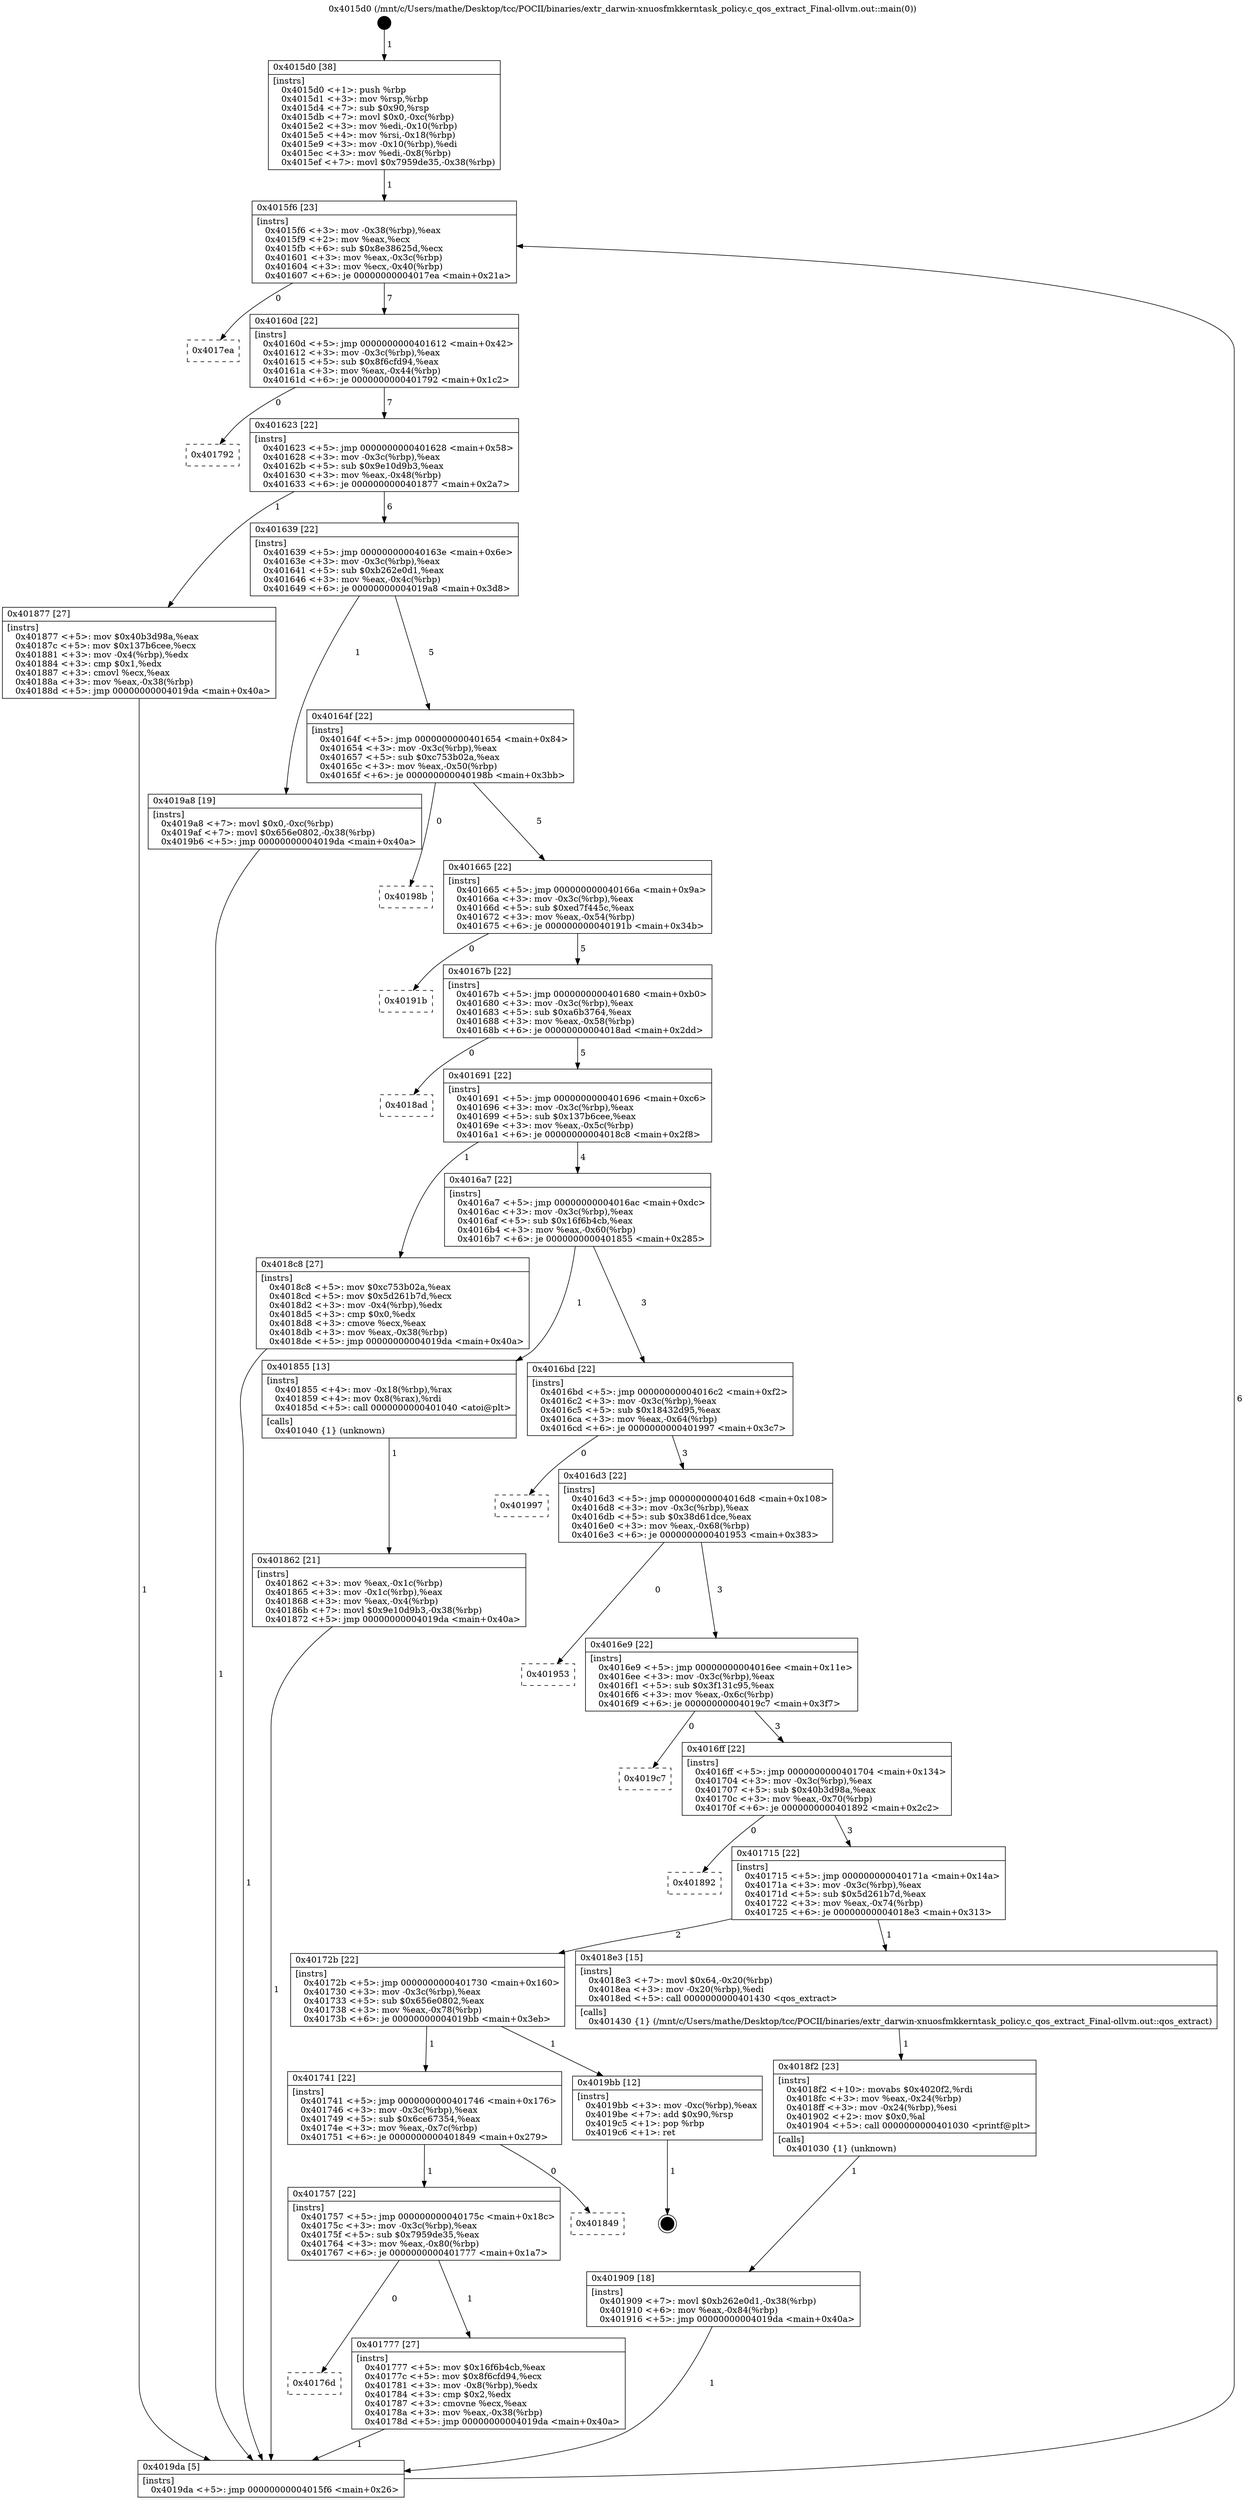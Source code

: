 digraph "0x4015d0" {
  label = "0x4015d0 (/mnt/c/Users/mathe/Desktop/tcc/POCII/binaries/extr_darwin-xnuosfmkkerntask_policy.c_qos_extract_Final-ollvm.out::main(0))"
  labelloc = "t"
  node[shape=record]

  Entry [label="",width=0.3,height=0.3,shape=circle,fillcolor=black,style=filled]
  "0x4015f6" [label="{
     0x4015f6 [23]\l
     | [instrs]\l
     &nbsp;&nbsp;0x4015f6 \<+3\>: mov -0x38(%rbp),%eax\l
     &nbsp;&nbsp;0x4015f9 \<+2\>: mov %eax,%ecx\l
     &nbsp;&nbsp;0x4015fb \<+6\>: sub $0x8e38625d,%ecx\l
     &nbsp;&nbsp;0x401601 \<+3\>: mov %eax,-0x3c(%rbp)\l
     &nbsp;&nbsp;0x401604 \<+3\>: mov %ecx,-0x40(%rbp)\l
     &nbsp;&nbsp;0x401607 \<+6\>: je 00000000004017ea \<main+0x21a\>\l
  }"]
  "0x4017ea" [label="{
     0x4017ea\l
  }", style=dashed]
  "0x40160d" [label="{
     0x40160d [22]\l
     | [instrs]\l
     &nbsp;&nbsp;0x40160d \<+5\>: jmp 0000000000401612 \<main+0x42\>\l
     &nbsp;&nbsp;0x401612 \<+3\>: mov -0x3c(%rbp),%eax\l
     &nbsp;&nbsp;0x401615 \<+5\>: sub $0x8f6cfd94,%eax\l
     &nbsp;&nbsp;0x40161a \<+3\>: mov %eax,-0x44(%rbp)\l
     &nbsp;&nbsp;0x40161d \<+6\>: je 0000000000401792 \<main+0x1c2\>\l
  }"]
  Exit [label="",width=0.3,height=0.3,shape=circle,fillcolor=black,style=filled,peripheries=2]
  "0x401792" [label="{
     0x401792\l
  }", style=dashed]
  "0x401623" [label="{
     0x401623 [22]\l
     | [instrs]\l
     &nbsp;&nbsp;0x401623 \<+5\>: jmp 0000000000401628 \<main+0x58\>\l
     &nbsp;&nbsp;0x401628 \<+3\>: mov -0x3c(%rbp),%eax\l
     &nbsp;&nbsp;0x40162b \<+5\>: sub $0x9e10d9b3,%eax\l
     &nbsp;&nbsp;0x401630 \<+3\>: mov %eax,-0x48(%rbp)\l
     &nbsp;&nbsp;0x401633 \<+6\>: je 0000000000401877 \<main+0x2a7\>\l
  }"]
  "0x401909" [label="{
     0x401909 [18]\l
     | [instrs]\l
     &nbsp;&nbsp;0x401909 \<+7\>: movl $0xb262e0d1,-0x38(%rbp)\l
     &nbsp;&nbsp;0x401910 \<+6\>: mov %eax,-0x84(%rbp)\l
     &nbsp;&nbsp;0x401916 \<+5\>: jmp 00000000004019da \<main+0x40a\>\l
  }"]
  "0x401877" [label="{
     0x401877 [27]\l
     | [instrs]\l
     &nbsp;&nbsp;0x401877 \<+5\>: mov $0x40b3d98a,%eax\l
     &nbsp;&nbsp;0x40187c \<+5\>: mov $0x137b6cee,%ecx\l
     &nbsp;&nbsp;0x401881 \<+3\>: mov -0x4(%rbp),%edx\l
     &nbsp;&nbsp;0x401884 \<+3\>: cmp $0x1,%edx\l
     &nbsp;&nbsp;0x401887 \<+3\>: cmovl %ecx,%eax\l
     &nbsp;&nbsp;0x40188a \<+3\>: mov %eax,-0x38(%rbp)\l
     &nbsp;&nbsp;0x40188d \<+5\>: jmp 00000000004019da \<main+0x40a\>\l
  }"]
  "0x401639" [label="{
     0x401639 [22]\l
     | [instrs]\l
     &nbsp;&nbsp;0x401639 \<+5\>: jmp 000000000040163e \<main+0x6e\>\l
     &nbsp;&nbsp;0x40163e \<+3\>: mov -0x3c(%rbp),%eax\l
     &nbsp;&nbsp;0x401641 \<+5\>: sub $0xb262e0d1,%eax\l
     &nbsp;&nbsp;0x401646 \<+3\>: mov %eax,-0x4c(%rbp)\l
     &nbsp;&nbsp;0x401649 \<+6\>: je 00000000004019a8 \<main+0x3d8\>\l
  }"]
  "0x4018f2" [label="{
     0x4018f2 [23]\l
     | [instrs]\l
     &nbsp;&nbsp;0x4018f2 \<+10\>: movabs $0x4020f2,%rdi\l
     &nbsp;&nbsp;0x4018fc \<+3\>: mov %eax,-0x24(%rbp)\l
     &nbsp;&nbsp;0x4018ff \<+3\>: mov -0x24(%rbp),%esi\l
     &nbsp;&nbsp;0x401902 \<+2\>: mov $0x0,%al\l
     &nbsp;&nbsp;0x401904 \<+5\>: call 0000000000401030 \<printf@plt\>\l
     | [calls]\l
     &nbsp;&nbsp;0x401030 \{1\} (unknown)\l
  }"]
  "0x4019a8" [label="{
     0x4019a8 [19]\l
     | [instrs]\l
     &nbsp;&nbsp;0x4019a8 \<+7\>: movl $0x0,-0xc(%rbp)\l
     &nbsp;&nbsp;0x4019af \<+7\>: movl $0x656e0802,-0x38(%rbp)\l
     &nbsp;&nbsp;0x4019b6 \<+5\>: jmp 00000000004019da \<main+0x40a\>\l
  }"]
  "0x40164f" [label="{
     0x40164f [22]\l
     | [instrs]\l
     &nbsp;&nbsp;0x40164f \<+5\>: jmp 0000000000401654 \<main+0x84\>\l
     &nbsp;&nbsp;0x401654 \<+3\>: mov -0x3c(%rbp),%eax\l
     &nbsp;&nbsp;0x401657 \<+5\>: sub $0xc753b02a,%eax\l
     &nbsp;&nbsp;0x40165c \<+3\>: mov %eax,-0x50(%rbp)\l
     &nbsp;&nbsp;0x40165f \<+6\>: je 000000000040198b \<main+0x3bb\>\l
  }"]
  "0x401862" [label="{
     0x401862 [21]\l
     | [instrs]\l
     &nbsp;&nbsp;0x401862 \<+3\>: mov %eax,-0x1c(%rbp)\l
     &nbsp;&nbsp;0x401865 \<+3\>: mov -0x1c(%rbp),%eax\l
     &nbsp;&nbsp;0x401868 \<+3\>: mov %eax,-0x4(%rbp)\l
     &nbsp;&nbsp;0x40186b \<+7\>: movl $0x9e10d9b3,-0x38(%rbp)\l
     &nbsp;&nbsp;0x401872 \<+5\>: jmp 00000000004019da \<main+0x40a\>\l
  }"]
  "0x40198b" [label="{
     0x40198b\l
  }", style=dashed]
  "0x401665" [label="{
     0x401665 [22]\l
     | [instrs]\l
     &nbsp;&nbsp;0x401665 \<+5\>: jmp 000000000040166a \<main+0x9a\>\l
     &nbsp;&nbsp;0x40166a \<+3\>: mov -0x3c(%rbp),%eax\l
     &nbsp;&nbsp;0x40166d \<+5\>: sub $0xed7f445c,%eax\l
     &nbsp;&nbsp;0x401672 \<+3\>: mov %eax,-0x54(%rbp)\l
     &nbsp;&nbsp;0x401675 \<+6\>: je 000000000040191b \<main+0x34b\>\l
  }"]
  "0x4015d0" [label="{
     0x4015d0 [38]\l
     | [instrs]\l
     &nbsp;&nbsp;0x4015d0 \<+1\>: push %rbp\l
     &nbsp;&nbsp;0x4015d1 \<+3\>: mov %rsp,%rbp\l
     &nbsp;&nbsp;0x4015d4 \<+7\>: sub $0x90,%rsp\l
     &nbsp;&nbsp;0x4015db \<+7\>: movl $0x0,-0xc(%rbp)\l
     &nbsp;&nbsp;0x4015e2 \<+3\>: mov %edi,-0x10(%rbp)\l
     &nbsp;&nbsp;0x4015e5 \<+4\>: mov %rsi,-0x18(%rbp)\l
     &nbsp;&nbsp;0x4015e9 \<+3\>: mov -0x10(%rbp),%edi\l
     &nbsp;&nbsp;0x4015ec \<+3\>: mov %edi,-0x8(%rbp)\l
     &nbsp;&nbsp;0x4015ef \<+7\>: movl $0x7959de35,-0x38(%rbp)\l
  }"]
  "0x40191b" [label="{
     0x40191b\l
  }", style=dashed]
  "0x40167b" [label="{
     0x40167b [22]\l
     | [instrs]\l
     &nbsp;&nbsp;0x40167b \<+5\>: jmp 0000000000401680 \<main+0xb0\>\l
     &nbsp;&nbsp;0x401680 \<+3\>: mov -0x3c(%rbp),%eax\l
     &nbsp;&nbsp;0x401683 \<+5\>: sub $0xa6b3764,%eax\l
     &nbsp;&nbsp;0x401688 \<+3\>: mov %eax,-0x58(%rbp)\l
     &nbsp;&nbsp;0x40168b \<+6\>: je 00000000004018ad \<main+0x2dd\>\l
  }"]
  "0x4019da" [label="{
     0x4019da [5]\l
     | [instrs]\l
     &nbsp;&nbsp;0x4019da \<+5\>: jmp 00000000004015f6 \<main+0x26\>\l
  }"]
  "0x4018ad" [label="{
     0x4018ad\l
  }", style=dashed]
  "0x401691" [label="{
     0x401691 [22]\l
     | [instrs]\l
     &nbsp;&nbsp;0x401691 \<+5\>: jmp 0000000000401696 \<main+0xc6\>\l
     &nbsp;&nbsp;0x401696 \<+3\>: mov -0x3c(%rbp),%eax\l
     &nbsp;&nbsp;0x401699 \<+5\>: sub $0x137b6cee,%eax\l
     &nbsp;&nbsp;0x40169e \<+3\>: mov %eax,-0x5c(%rbp)\l
     &nbsp;&nbsp;0x4016a1 \<+6\>: je 00000000004018c8 \<main+0x2f8\>\l
  }"]
  "0x40176d" [label="{
     0x40176d\l
  }", style=dashed]
  "0x4018c8" [label="{
     0x4018c8 [27]\l
     | [instrs]\l
     &nbsp;&nbsp;0x4018c8 \<+5\>: mov $0xc753b02a,%eax\l
     &nbsp;&nbsp;0x4018cd \<+5\>: mov $0x5d261b7d,%ecx\l
     &nbsp;&nbsp;0x4018d2 \<+3\>: mov -0x4(%rbp),%edx\l
     &nbsp;&nbsp;0x4018d5 \<+3\>: cmp $0x0,%edx\l
     &nbsp;&nbsp;0x4018d8 \<+3\>: cmove %ecx,%eax\l
     &nbsp;&nbsp;0x4018db \<+3\>: mov %eax,-0x38(%rbp)\l
     &nbsp;&nbsp;0x4018de \<+5\>: jmp 00000000004019da \<main+0x40a\>\l
  }"]
  "0x4016a7" [label="{
     0x4016a7 [22]\l
     | [instrs]\l
     &nbsp;&nbsp;0x4016a7 \<+5\>: jmp 00000000004016ac \<main+0xdc\>\l
     &nbsp;&nbsp;0x4016ac \<+3\>: mov -0x3c(%rbp),%eax\l
     &nbsp;&nbsp;0x4016af \<+5\>: sub $0x16f6b4cb,%eax\l
     &nbsp;&nbsp;0x4016b4 \<+3\>: mov %eax,-0x60(%rbp)\l
     &nbsp;&nbsp;0x4016b7 \<+6\>: je 0000000000401855 \<main+0x285\>\l
  }"]
  "0x401777" [label="{
     0x401777 [27]\l
     | [instrs]\l
     &nbsp;&nbsp;0x401777 \<+5\>: mov $0x16f6b4cb,%eax\l
     &nbsp;&nbsp;0x40177c \<+5\>: mov $0x8f6cfd94,%ecx\l
     &nbsp;&nbsp;0x401781 \<+3\>: mov -0x8(%rbp),%edx\l
     &nbsp;&nbsp;0x401784 \<+3\>: cmp $0x2,%edx\l
     &nbsp;&nbsp;0x401787 \<+3\>: cmovne %ecx,%eax\l
     &nbsp;&nbsp;0x40178a \<+3\>: mov %eax,-0x38(%rbp)\l
     &nbsp;&nbsp;0x40178d \<+5\>: jmp 00000000004019da \<main+0x40a\>\l
  }"]
  "0x401855" [label="{
     0x401855 [13]\l
     | [instrs]\l
     &nbsp;&nbsp;0x401855 \<+4\>: mov -0x18(%rbp),%rax\l
     &nbsp;&nbsp;0x401859 \<+4\>: mov 0x8(%rax),%rdi\l
     &nbsp;&nbsp;0x40185d \<+5\>: call 0000000000401040 \<atoi@plt\>\l
     | [calls]\l
     &nbsp;&nbsp;0x401040 \{1\} (unknown)\l
  }"]
  "0x4016bd" [label="{
     0x4016bd [22]\l
     | [instrs]\l
     &nbsp;&nbsp;0x4016bd \<+5\>: jmp 00000000004016c2 \<main+0xf2\>\l
     &nbsp;&nbsp;0x4016c2 \<+3\>: mov -0x3c(%rbp),%eax\l
     &nbsp;&nbsp;0x4016c5 \<+5\>: sub $0x18432d95,%eax\l
     &nbsp;&nbsp;0x4016ca \<+3\>: mov %eax,-0x64(%rbp)\l
     &nbsp;&nbsp;0x4016cd \<+6\>: je 0000000000401997 \<main+0x3c7\>\l
  }"]
  "0x401757" [label="{
     0x401757 [22]\l
     | [instrs]\l
     &nbsp;&nbsp;0x401757 \<+5\>: jmp 000000000040175c \<main+0x18c\>\l
     &nbsp;&nbsp;0x40175c \<+3\>: mov -0x3c(%rbp),%eax\l
     &nbsp;&nbsp;0x40175f \<+5\>: sub $0x7959de35,%eax\l
     &nbsp;&nbsp;0x401764 \<+3\>: mov %eax,-0x80(%rbp)\l
     &nbsp;&nbsp;0x401767 \<+6\>: je 0000000000401777 \<main+0x1a7\>\l
  }"]
  "0x401997" [label="{
     0x401997\l
  }", style=dashed]
  "0x4016d3" [label="{
     0x4016d3 [22]\l
     | [instrs]\l
     &nbsp;&nbsp;0x4016d3 \<+5\>: jmp 00000000004016d8 \<main+0x108\>\l
     &nbsp;&nbsp;0x4016d8 \<+3\>: mov -0x3c(%rbp),%eax\l
     &nbsp;&nbsp;0x4016db \<+5\>: sub $0x38d61dce,%eax\l
     &nbsp;&nbsp;0x4016e0 \<+3\>: mov %eax,-0x68(%rbp)\l
     &nbsp;&nbsp;0x4016e3 \<+6\>: je 0000000000401953 \<main+0x383\>\l
  }"]
  "0x401849" [label="{
     0x401849\l
  }", style=dashed]
  "0x401953" [label="{
     0x401953\l
  }", style=dashed]
  "0x4016e9" [label="{
     0x4016e9 [22]\l
     | [instrs]\l
     &nbsp;&nbsp;0x4016e9 \<+5\>: jmp 00000000004016ee \<main+0x11e\>\l
     &nbsp;&nbsp;0x4016ee \<+3\>: mov -0x3c(%rbp),%eax\l
     &nbsp;&nbsp;0x4016f1 \<+5\>: sub $0x3f131c95,%eax\l
     &nbsp;&nbsp;0x4016f6 \<+3\>: mov %eax,-0x6c(%rbp)\l
     &nbsp;&nbsp;0x4016f9 \<+6\>: je 00000000004019c7 \<main+0x3f7\>\l
  }"]
  "0x401741" [label="{
     0x401741 [22]\l
     | [instrs]\l
     &nbsp;&nbsp;0x401741 \<+5\>: jmp 0000000000401746 \<main+0x176\>\l
     &nbsp;&nbsp;0x401746 \<+3\>: mov -0x3c(%rbp),%eax\l
     &nbsp;&nbsp;0x401749 \<+5\>: sub $0x6ce67354,%eax\l
     &nbsp;&nbsp;0x40174e \<+3\>: mov %eax,-0x7c(%rbp)\l
     &nbsp;&nbsp;0x401751 \<+6\>: je 0000000000401849 \<main+0x279\>\l
  }"]
  "0x4019c7" [label="{
     0x4019c7\l
  }", style=dashed]
  "0x4016ff" [label="{
     0x4016ff [22]\l
     | [instrs]\l
     &nbsp;&nbsp;0x4016ff \<+5\>: jmp 0000000000401704 \<main+0x134\>\l
     &nbsp;&nbsp;0x401704 \<+3\>: mov -0x3c(%rbp),%eax\l
     &nbsp;&nbsp;0x401707 \<+5\>: sub $0x40b3d98a,%eax\l
     &nbsp;&nbsp;0x40170c \<+3\>: mov %eax,-0x70(%rbp)\l
     &nbsp;&nbsp;0x40170f \<+6\>: je 0000000000401892 \<main+0x2c2\>\l
  }"]
  "0x4019bb" [label="{
     0x4019bb [12]\l
     | [instrs]\l
     &nbsp;&nbsp;0x4019bb \<+3\>: mov -0xc(%rbp),%eax\l
     &nbsp;&nbsp;0x4019be \<+7\>: add $0x90,%rsp\l
     &nbsp;&nbsp;0x4019c5 \<+1\>: pop %rbp\l
     &nbsp;&nbsp;0x4019c6 \<+1\>: ret\l
  }"]
  "0x401892" [label="{
     0x401892\l
  }", style=dashed]
  "0x401715" [label="{
     0x401715 [22]\l
     | [instrs]\l
     &nbsp;&nbsp;0x401715 \<+5\>: jmp 000000000040171a \<main+0x14a\>\l
     &nbsp;&nbsp;0x40171a \<+3\>: mov -0x3c(%rbp),%eax\l
     &nbsp;&nbsp;0x40171d \<+5\>: sub $0x5d261b7d,%eax\l
     &nbsp;&nbsp;0x401722 \<+3\>: mov %eax,-0x74(%rbp)\l
     &nbsp;&nbsp;0x401725 \<+6\>: je 00000000004018e3 \<main+0x313\>\l
  }"]
  "0x40172b" [label="{
     0x40172b [22]\l
     | [instrs]\l
     &nbsp;&nbsp;0x40172b \<+5\>: jmp 0000000000401730 \<main+0x160\>\l
     &nbsp;&nbsp;0x401730 \<+3\>: mov -0x3c(%rbp),%eax\l
     &nbsp;&nbsp;0x401733 \<+5\>: sub $0x656e0802,%eax\l
     &nbsp;&nbsp;0x401738 \<+3\>: mov %eax,-0x78(%rbp)\l
     &nbsp;&nbsp;0x40173b \<+6\>: je 00000000004019bb \<main+0x3eb\>\l
  }"]
  "0x4018e3" [label="{
     0x4018e3 [15]\l
     | [instrs]\l
     &nbsp;&nbsp;0x4018e3 \<+7\>: movl $0x64,-0x20(%rbp)\l
     &nbsp;&nbsp;0x4018ea \<+3\>: mov -0x20(%rbp),%edi\l
     &nbsp;&nbsp;0x4018ed \<+5\>: call 0000000000401430 \<qos_extract\>\l
     | [calls]\l
     &nbsp;&nbsp;0x401430 \{1\} (/mnt/c/Users/mathe/Desktop/tcc/POCII/binaries/extr_darwin-xnuosfmkkerntask_policy.c_qos_extract_Final-ollvm.out::qos_extract)\l
  }"]
  Entry -> "0x4015d0" [label=" 1"]
  "0x4015f6" -> "0x4017ea" [label=" 0"]
  "0x4015f6" -> "0x40160d" [label=" 7"]
  "0x4019bb" -> Exit [label=" 1"]
  "0x40160d" -> "0x401792" [label=" 0"]
  "0x40160d" -> "0x401623" [label=" 7"]
  "0x4019a8" -> "0x4019da" [label=" 1"]
  "0x401623" -> "0x401877" [label=" 1"]
  "0x401623" -> "0x401639" [label=" 6"]
  "0x401909" -> "0x4019da" [label=" 1"]
  "0x401639" -> "0x4019a8" [label=" 1"]
  "0x401639" -> "0x40164f" [label=" 5"]
  "0x4018f2" -> "0x401909" [label=" 1"]
  "0x40164f" -> "0x40198b" [label=" 0"]
  "0x40164f" -> "0x401665" [label=" 5"]
  "0x4018e3" -> "0x4018f2" [label=" 1"]
  "0x401665" -> "0x40191b" [label=" 0"]
  "0x401665" -> "0x40167b" [label=" 5"]
  "0x4018c8" -> "0x4019da" [label=" 1"]
  "0x40167b" -> "0x4018ad" [label=" 0"]
  "0x40167b" -> "0x401691" [label=" 5"]
  "0x401877" -> "0x4019da" [label=" 1"]
  "0x401691" -> "0x4018c8" [label=" 1"]
  "0x401691" -> "0x4016a7" [label=" 4"]
  "0x401862" -> "0x4019da" [label=" 1"]
  "0x4016a7" -> "0x401855" [label=" 1"]
  "0x4016a7" -> "0x4016bd" [label=" 3"]
  "0x401855" -> "0x401862" [label=" 1"]
  "0x4016bd" -> "0x401997" [label=" 0"]
  "0x4016bd" -> "0x4016d3" [label=" 3"]
  "0x4015d0" -> "0x4015f6" [label=" 1"]
  "0x4016d3" -> "0x401953" [label=" 0"]
  "0x4016d3" -> "0x4016e9" [label=" 3"]
  "0x401777" -> "0x4019da" [label=" 1"]
  "0x4016e9" -> "0x4019c7" [label=" 0"]
  "0x4016e9" -> "0x4016ff" [label=" 3"]
  "0x401757" -> "0x401777" [label=" 1"]
  "0x4016ff" -> "0x401892" [label=" 0"]
  "0x4016ff" -> "0x401715" [label=" 3"]
  "0x4019da" -> "0x4015f6" [label=" 6"]
  "0x401715" -> "0x4018e3" [label=" 1"]
  "0x401715" -> "0x40172b" [label=" 2"]
  "0x401741" -> "0x401757" [label=" 1"]
  "0x40172b" -> "0x4019bb" [label=" 1"]
  "0x40172b" -> "0x401741" [label=" 1"]
  "0x401757" -> "0x40176d" [label=" 0"]
  "0x401741" -> "0x401849" [label=" 0"]
}
